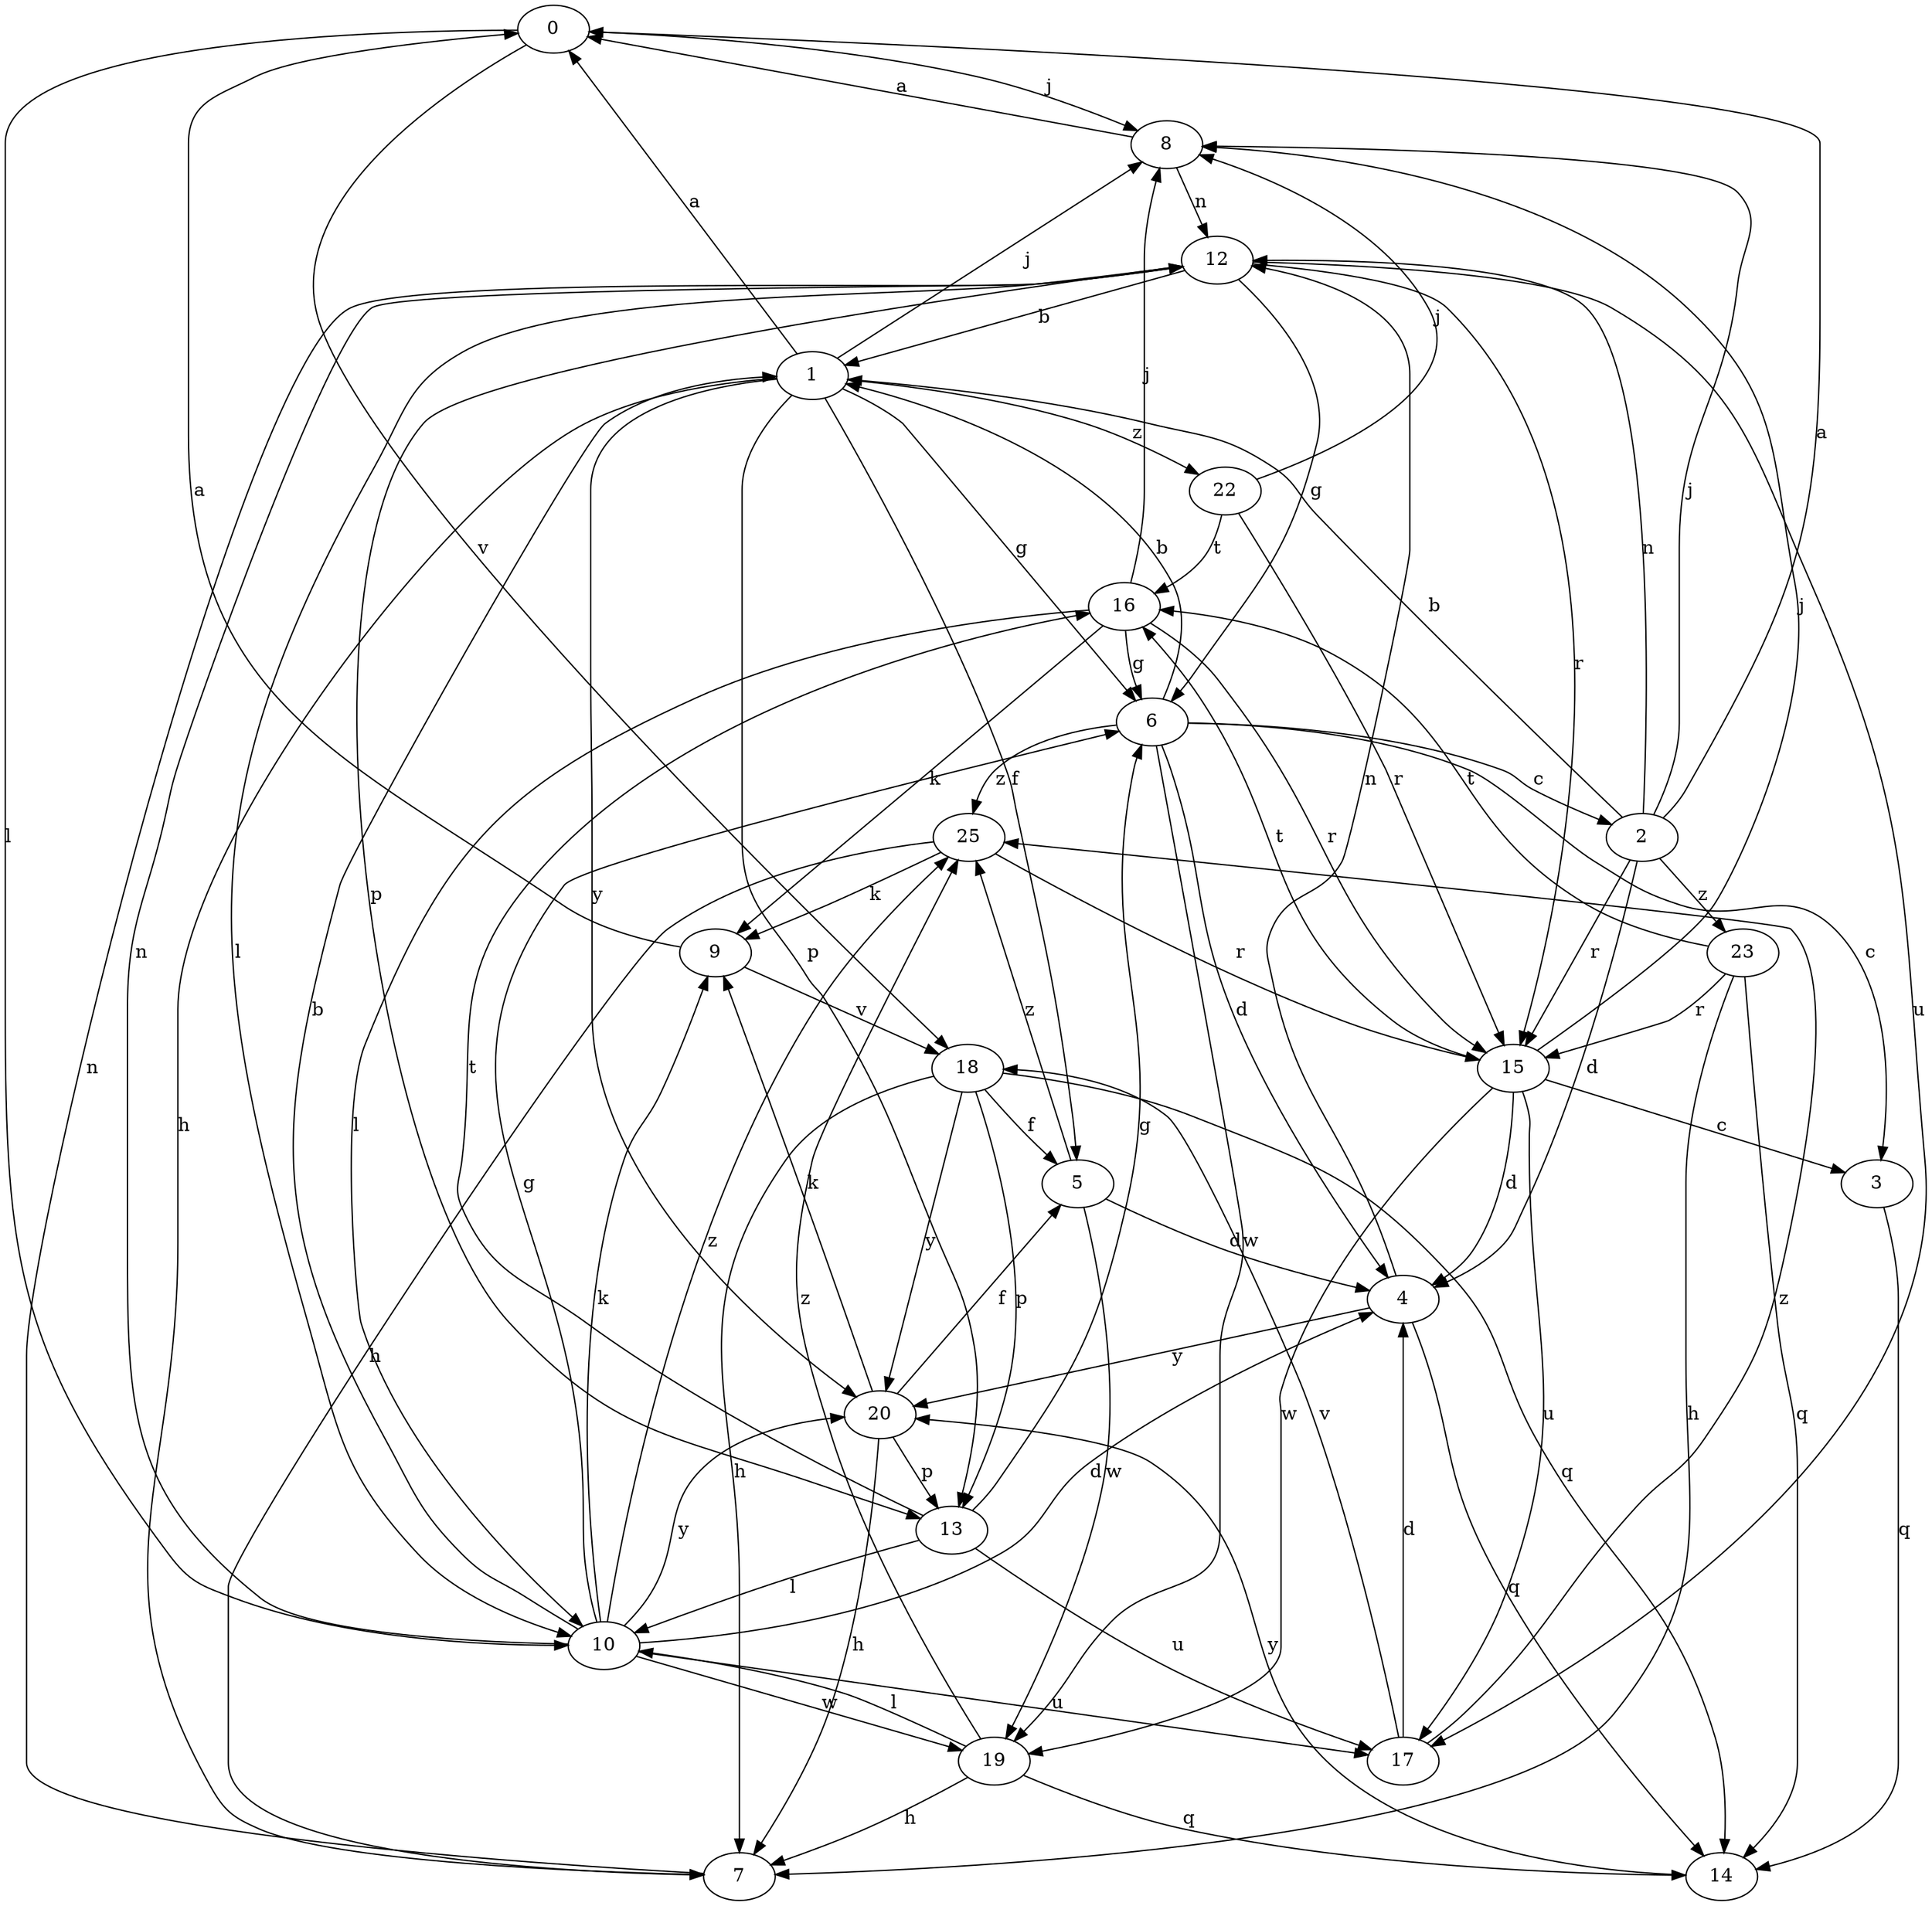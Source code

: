 strict digraph  {
0;
1;
2;
3;
4;
5;
6;
7;
8;
9;
10;
12;
13;
14;
15;
16;
17;
18;
19;
20;
22;
23;
25;
0 -> 8  [label=j];
0 -> 10  [label=l];
0 -> 18  [label=v];
1 -> 0  [label=a];
1 -> 5  [label=f];
1 -> 6  [label=g];
1 -> 7  [label=h];
1 -> 8  [label=j];
1 -> 13  [label=p];
1 -> 20  [label=y];
1 -> 22  [label=z];
2 -> 0  [label=a];
2 -> 1  [label=b];
2 -> 4  [label=d];
2 -> 8  [label=j];
2 -> 12  [label=n];
2 -> 15  [label=r];
2 -> 23  [label=z];
3 -> 14  [label=q];
4 -> 12  [label=n];
4 -> 14  [label=q];
4 -> 20  [label=y];
5 -> 4  [label=d];
5 -> 19  [label=w];
5 -> 25  [label=z];
6 -> 1  [label=b];
6 -> 2  [label=c];
6 -> 3  [label=c];
6 -> 4  [label=d];
6 -> 19  [label=w];
6 -> 25  [label=z];
7 -> 12  [label=n];
8 -> 0  [label=a];
8 -> 12  [label=n];
9 -> 0  [label=a];
9 -> 18  [label=v];
10 -> 1  [label=b];
10 -> 4  [label=d];
10 -> 6  [label=g];
10 -> 9  [label=k];
10 -> 12  [label=n];
10 -> 17  [label=u];
10 -> 19  [label=w];
10 -> 20  [label=y];
10 -> 25  [label=z];
12 -> 1  [label=b];
12 -> 6  [label=g];
12 -> 10  [label=l];
12 -> 13  [label=p];
12 -> 15  [label=r];
12 -> 17  [label=u];
13 -> 6  [label=g];
13 -> 10  [label=l];
13 -> 16  [label=t];
13 -> 17  [label=u];
14 -> 20  [label=y];
15 -> 3  [label=c];
15 -> 4  [label=d];
15 -> 8  [label=j];
15 -> 16  [label=t];
15 -> 17  [label=u];
15 -> 19  [label=w];
16 -> 6  [label=g];
16 -> 8  [label=j];
16 -> 9  [label=k];
16 -> 10  [label=l];
16 -> 15  [label=r];
17 -> 4  [label=d];
17 -> 18  [label=v];
17 -> 25  [label=z];
18 -> 5  [label=f];
18 -> 7  [label=h];
18 -> 13  [label=p];
18 -> 14  [label=q];
18 -> 20  [label=y];
19 -> 7  [label=h];
19 -> 10  [label=l];
19 -> 14  [label=q];
19 -> 25  [label=z];
20 -> 5  [label=f];
20 -> 7  [label=h];
20 -> 9  [label=k];
20 -> 13  [label=p];
22 -> 8  [label=j];
22 -> 15  [label=r];
22 -> 16  [label=t];
23 -> 7  [label=h];
23 -> 14  [label=q];
23 -> 15  [label=r];
23 -> 16  [label=t];
25 -> 7  [label=h];
25 -> 9  [label=k];
25 -> 15  [label=r];
}
